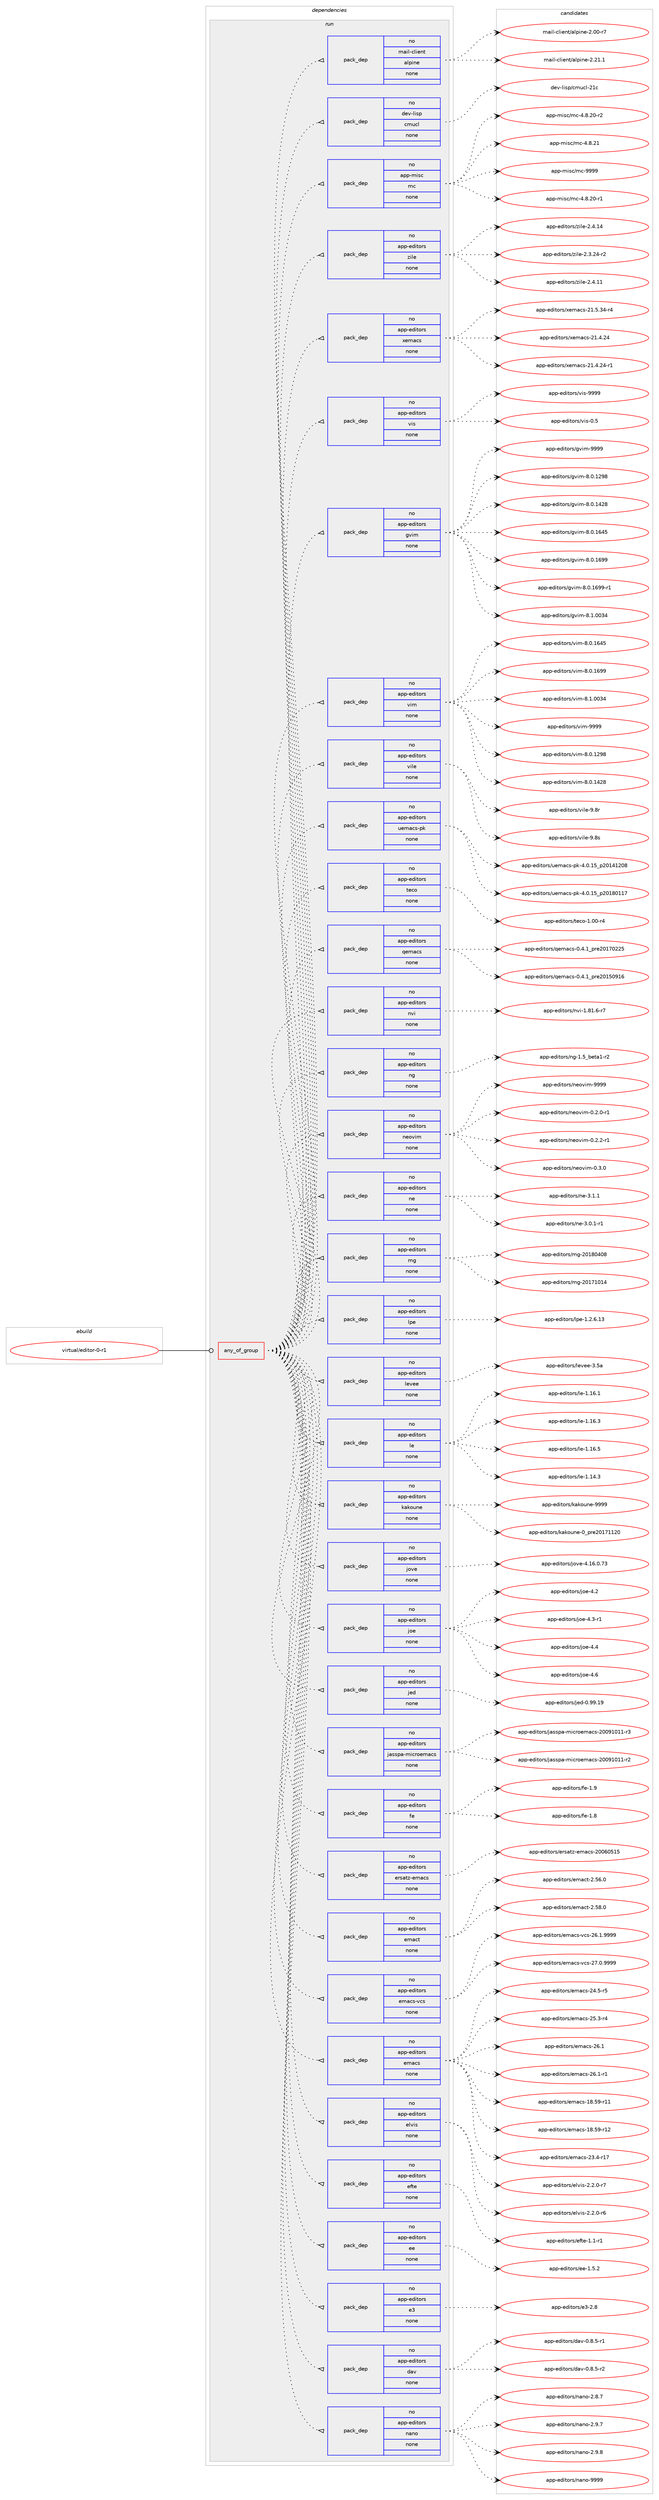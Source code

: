 digraph prolog {

# *************
# Graph options
# *************

newrank=true;
concentrate=true;
compound=true;
graph [rankdir=LR,fontname=Helvetica,fontsize=10,ranksep=1.5];#, ranksep=2.5, nodesep=0.2];
edge  [arrowhead=vee];
node  [fontname=Helvetica,fontsize=10];

# **********
# The ebuild
# **********

subgraph cluster_leftcol {
color=gray;
rank=same;
label=<<i>ebuild</i>>;
id [label="virtual/editor-0-r1", color=red, width=4, href="../virtual/editor-0-r1.svg"];
}

# ****************
# The dependencies
# ****************

subgraph cluster_midcol {
color=gray;
label=<<i>dependencies</i>>;
subgraph cluster_compile {
fillcolor="#eeeeee";
style=filled;
label=<<i>compile</i>>;
}
subgraph cluster_compileandrun {
fillcolor="#eeeeee";
style=filled;
label=<<i>compile and run</i>>;
}
subgraph cluster_run {
fillcolor="#eeeeee";
style=filled;
label=<<i>run</i>>;
subgraph any57 {
dependency4063 [label=<<TABLE BORDER="0" CELLBORDER="1" CELLSPACING="0" CELLPADDING="4"><TR><TD CELLPADDING="10">any_of_group</TD></TR></TABLE>>, shape=none, color=red];subgraph pack3283 {
dependency4064 [label=<<TABLE BORDER="0" CELLBORDER="1" CELLSPACING="0" CELLPADDING="4" WIDTH="220"><TR><TD ROWSPAN="6" CELLPADDING="30">pack_dep</TD></TR><TR><TD WIDTH="110">no</TD></TR><TR><TD>app-editors</TD></TR><TR><TD>nano</TD></TR><TR><TD>none</TD></TR><TR><TD></TD></TR></TABLE>>, shape=none, color=blue];
}
dependency4063:e -> dependency4064:w [weight=20,style="dotted",arrowhead="oinv"];
subgraph pack3284 {
dependency4065 [label=<<TABLE BORDER="0" CELLBORDER="1" CELLSPACING="0" CELLPADDING="4" WIDTH="220"><TR><TD ROWSPAN="6" CELLPADDING="30">pack_dep</TD></TR><TR><TD WIDTH="110">no</TD></TR><TR><TD>app-editors</TD></TR><TR><TD>dav</TD></TR><TR><TD>none</TD></TR><TR><TD></TD></TR></TABLE>>, shape=none, color=blue];
}
dependency4063:e -> dependency4065:w [weight=20,style="dotted",arrowhead="oinv"];
subgraph pack3285 {
dependency4066 [label=<<TABLE BORDER="0" CELLBORDER="1" CELLSPACING="0" CELLPADDING="4" WIDTH="220"><TR><TD ROWSPAN="6" CELLPADDING="30">pack_dep</TD></TR><TR><TD WIDTH="110">no</TD></TR><TR><TD>app-editors</TD></TR><TR><TD>e3</TD></TR><TR><TD>none</TD></TR><TR><TD></TD></TR></TABLE>>, shape=none, color=blue];
}
dependency4063:e -> dependency4066:w [weight=20,style="dotted",arrowhead="oinv"];
subgraph pack3286 {
dependency4067 [label=<<TABLE BORDER="0" CELLBORDER="1" CELLSPACING="0" CELLPADDING="4" WIDTH="220"><TR><TD ROWSPAN="6" CELLPADDING="30">pack_dep</TD></TR><TR><TD WIDTH="110">no</TD></TR><TR><TD>app-editors</TD></TR><TR><TD>ee</TD></TR><TR><TD>none</TD></TR><TR><TD></TD></TR></TABLE>>, shape=none, color=blue];
}
dependency4063:e -> dependency4067:w [weight=20,style="dotted",arrowhead="oinv"];
subgraph pack3287 {
dependency4068 [label=<<TABLE BORDER="0" CELLBORDER="1" CELLSPACING="0" CELLPADDING="4" WIDTH="220"><TR><TD ROWSPAN="6" CELLPADDING="30">pack_dep</TD></TR><TR><TD WIDTH="110">no</TD></TR><TR><TD>app-editors</TD></TR><TR><TD>efte</TD></TR><TR><TD>none</TD></TR><TR><TD></TD></TR></TABLE>>, shape=none, color=blue];
}
dependency4063:e -> dependency4068:w [weight=20,style="dotted",arrowhead="oinv"];
subgraph pack3288 {
dependency4069 [label=<<TABLE BORDER="0" CELLBORDER="1" CELLSPACING="0" CELLPADDING="4" WIDTH="220"><TR><TD ROWSPAN="6" CELLPADDING="30">pack_dep</TD></TR><TR><TD WIDTH="110">no</TD></TR><TR><TD>app-editors</TD></TR><TR><TD>elvis</TD></TR><TR><TD>none</TD></TR><TR><TD></TD></TR></TABLE>>, shape=none, color=blue];
}
dependency4063:e -> dependency4069:w [weight=20,style="dotted",arrowhead="oinv"];
subgraph pack3289 {
dependency4070 [label=<<TABLE BORDER="0" CELLBORDER="1" CELLSPACING="0" CELLPADDING="4" WIDTH="220"><TR><TD ROWSPAN="6" CELLPADDING="30">pack_dep</TD></TR><TR><TD WIDTH="110">no</TD></TR><TR><TD>app-editors</TD></TR><TR><TD>emacs</TD></TR><TR><TD>none</TD></TR><TR><TD></TD></TR></TABLE>>, shape=none, color=blue];
}
dependency4063:e -> dependency4070:w [weight=20,style="dotted",arrowhead="oinv"];
subgraph pack3290 {
dependency4071 [label=<<TABLE BORDER="0" CELLBORDER="1" CELLSPACING="0" CELLPADDING="4" WIDTH="220"><TR><TD ROWSPAN="6" CELLPADDING="30">pack_dep</TD></TR><TR><TD WIDTH="110">no</TD></TR><TR><TD>app-editors</TD></TR><TR><TD>emacs-vcs</TD></TR><TR><TD>none</TD></TR><TR><TD></TD></TR></TABLE>>, shape=none, color=blue];
}
dependency4063:e -> dependency4071:w [weight=20,style="dotted",arrowhead="oinv"];
subgraph pack3291 {
dependency4072 [label=<<TABLE BORDER="0" CELLBORDER="1" CELLSPACING="0" CELLPADDING="4" WIDTH="220"><TR><TD ROWSPAN="6" CELLPADDING="30">pack_dep</TD></TR><TR><TD WIDTH="110">no</TD></TR><TR><TD>app-editors</TD></TR><TR><TD>emact</TD></TR><TR><TD>none</TD></TR><TR><TD></TD></TR></TABLE>>, shape=none, color=blue];
}
dependency4063:e -> dependency4072:w [weight=20,style="dotted",arrowhead="oinv"];
subgraph pack3292 {
dependency4073 [label=<<TABLE BORDER="0" CELLBORDER="1" CELLSPACING="0" CELLPADDING="4" WIDTH="220"><TR><TD ROWSPAN="6" CELLPADDING="30">pack_dep</TD></TR><TR><TD WIDTH="110">no</TD></TR><TR><TD>app-editors</TD></TR><TR><TD>ersatz-emacs</TD></TR><TR><TD>none</TD></TR><TR><TD></TD></TR></TABLE>>, shape=none, color=blue];
}
dependency4063:e -> dependency4073:w [weight=20,style="dotted",arrowhead="oinv"];
subgraph pack3293 {
dependency4074 [label=<<TABLE BORDER="0" CELLBORDER="1" CELLSPACING="0" CELLPADDING="4" WIDTH="220"><TR><TD ROWSPAN="6" CELLPADDING="30">pack_dep</TD></TR><TR><TD WIDTH="110">no</TD></TR><TR><TD>app-editors</TD></TR><TR><TD>fe</TD></TR><TR><TD>none</TD></TR><TR><TD></TD></TR></TABLE>>, shape=none, color=blue];
}
dependency4063:e -> dependency4074:w [weight=20,style="dotted",arrowhead="oinv"];
subgraph pack3294 {
dependency4075 [label=<<TABLE BORDER="0" CELLBORDER="1" CELLSPACING="0" CELLPADDING="4" WIDTH="220"><TR><TD ROWSPAN="6" CELLPADDING="30">pack_dep</TD></TR><TR><TD WIDTH="110">no</TD></TR><TR><TD>app-editors</TD></TR><TR><TD>jasspa-microemacs</TD></TR><TR><TD>none</TD></TR><TR><TD></TD></TR></TABLE>>, shape=none, color=blue];
}
dependency4063:e -> dependency4075:w [weight=20,style="dotted",arrowhead="oinv"];
subgraph pack3295 {
dependency4076 [label=<<TABLE BORDER="0" CELLBORDER="1" CELLSPACING="0" CELLPADDING="4" WIDTH="220"><TR><TD ROWSPAN="6" CELLPADDING="30">pack_dep</TD></TR><TR><TD WIDTH="110">no</TD></TR><TR><TD>app-editors</TD></TR><TR><TD>jed</TD></TR><TR><TD>none</TD></TR><TR><TD></TD></TR></TABLE>>, shape=none, color=blue];
}
dependency4063:e -> dependency4076:w [weight=20,style="dotted",arrowhead="oinv"];
subgraph pack3296 {
dependency4077 [label=<<TABLE BORDER="0" CELLBORDER="1" CELLSPACING="0" CELLPADDING="4" WIDTH="220"><TR><TD ROWSPAN="6" CELLPADDING="30">pack_dep</TD></TR><TR><TD WIDTH="110">no</TD></TR><TR><TD>app-editors</TD></TR><TR><TD>joe</TD></TR><TR><TD>none</TD></TR><TR><TD></TD></TR></TABLE>>, shape=none, color=blue];
}
dependency4063:e -> dependency4077:w [weight=20,style="dotted",arrowhead="oinv"];
subgraph pack3297 {
dependency4078 [label=<<TABLE BORDER="0" CELLBORDER="1" CELLSPACING="0" CELLPADDING="4" WIDTH="220"><TR><TD ROWSPAN="6" CELLPADDING="30">pack_dep</TD></TR><TR><TD WIDTH="110">no</TD></TR><TR><TD>app-editors</TD></TR><TR><TD>jove</TD></TR><TR><TD>none</TD></TR><TR><TD></TD></TR></TABLE>>, shape=none, color=blue];
}
dependency4063:e -> dependency4078:w [weight=20,style="dotted",arrowhead="oinv"];
subgraph pack3298 {
dependency4079 [label=<<TABLE BORDER="0" CELLBORDER="1" CELLSPACING="0" CELLPADDING="4" WIDTH="220"><TR><TD ROWSPAN="6" CELLPADDING="30">pack_dep</TD></TR><TR><TD WIDTH="110">no</TD></TR><TR><TD>app-editors</TD></TR><TR><TD>kakoune</TD></TR><TR><TD>none</TD></TR><TR><TD></TD></TR></TABLE>>, shape=none, color=blue];
}
dependency4063:e -> dependency4079:w [weight=20,style="dotted",arrowhead="oinv"];
subgraph pack3299 {
dependency4080 [label=<<TABLE BORDER="0" CELLBORDER="1" CELLSPACING="0" CELLPADDING="4" WIDTH="220"><TR><TD ROWSPAN="6" CELLPADDING="30">pack_dep</TD></TR><TR><TD WIDTH="110">no</TD></TR><TR><TD>app-editors</TD></TR><TR><TD>le</TD></TR><TR><TD>none</TD></TR><TR><TD></TD></TR></TABLE>>, shape=none, color=blue];
}
dependency4063:e -> dependency4080:w [weight=20,style="dotted",arrowhead="oinv"];
subgraph pack3300 {
dependency4081 [label=<<TABLE BORDER="0" CELLBORDER="1" CELLSPACING="0" CELLPADDING="4" WIDTH="220"><TR><TD ROWSPAN="6" CELLPADDING="30">pack_dep</TD></TR><TR><TD WIDTH="110">no</TD></TR><TR><TD>app-editors</TD></TR><TR><TD>levee</TD></TR><TR><TD>none</TD></TR><TR><TD></TD></TR></TABLE>>, shape=none, color=blue];
}
dependency4063:e -> dependency4081:w [weight=20,style="dotted",arrowhead="oinv"];
subgraph pack3301 {
dependency4082 [label=<<TABLE BORDER="0" CELLBORDER="1" CELLSPACING="0" CELLPADDING="4" WIDTH="220"><TR><TD ROWSPAN="6" CELLPADDING="30">pack_dep</TD></TR><TR><TD WIDTH="110">no</TD></TR><TR><TD>app-editors</TD></TR><TR><TD>lpe</TD></TR><TR><TD>none</TD></TR><TR><TD></TD></TR></TABLE>>, shape=none, color=blue];
}
dependency4063:e -> dependency4082:w [weight=20,style="dotted",arrowhead="oinv"];
subgraph pack3302 {
dependency4083 [label=<<TABLE BORDER="0" CELLBORDER="1" CELLSPACING="0" CELLPADDING="4" WIDTH="220"><TR><TD ROWSPAN="6" CELLPADDING="30">pack_dep</TD></TR><TR><TD WIDTH="110">no</TD></TR><TR><TD>app-editors</TD></TR><TR><TD>mg</TD></TR><TR><TD>none</TD></TR><TR><TD></TD></TR></TABLE>>, shape=none, color=blue];
}
dependency4063:e -> dependency4083:w [weight=20,style="dotted",arrowhead="oinv"];
subgraph pack3303 {
dependency4084 [label=<<TABLE BORDER="0" CELLBORDER="1" CELLSPACING="0" CELLPADDING="4" WIDTH="220"><TR><TD ROWSPAN="6" CELLPADDING="30">pack_dep</TD></TR><TR><TD WIDTH="110">no</TD></TR><TR><TD>app-editors</TD></TR><TR><TD>ne</TD></TR><TR><TD>none</TD></TR><TR><TD></TD></TR></TABLE>>, shape=none, color=blue];
}
dependency4063:e -> dependency4084:w [weight=20,style="dotted",arrowhead="oinv"];
subgraph pack3304 {
dependency4085 [label=<<TABLE BORDER="0" CELLBORDER="1" CELLSPACING="0" CELLPADDING="4" WIDTH="220"><TR><TD ROWSPAN="6" CELLPADDING="30">pack_dep</TD></TR><TR><TD WIDTH="110">no</TD></TR><TR><TD>app-editors</TD></TR><TR><TD>neovim</TD></TR><TR><TD>none</TD></TR><TR><TD></TD></TR></TABLE>>, shape=none, color=blue];
}
dependency4063:e -> dependency4085:w [weight=20,style="dotted",arrowhead="oinv"];
subgraph pack3305 {
dependency4086 [label=<<TABLE BORDER="0" CELLBORDER="1" CELLSPACING="0" CELLPADDING="4" WIDTH="220"><TR><TD ROWSPAN="6" CELLPADDING="30">pack_dep</TD></TR><TR><TD WIDTH="110">no</TD></TR><TR><TD>app-editors</TD></TR><TR><TD>ng</TD></TR><TR><TD>none</TD></TR><TR><TD></TD></TR></TABLE>>, shape=none, color=blue];
}
dependency4063:e -> dependency4086:w [weight=20,style="dotted",arrowhead="oinv"];
subgraph pack3306 {
dependency4087 [label=<<TABLE BORDER="0" CELLBORDER="1" CELLSPACING="0" CELLPADDING="4" WIDTH="220"><TR><TD ROWSPAN="6" CELLPADDING="30">pack_dep</TD></TR><TR><TD WIDTH="110">no</TD></TR><TR><TD>app-editors</TD></TR><TR><TD>nvi</TD></TR><TR><TD>none</TD></TR><TR><TD></TD></TR></TABLE>>, shape=none, color=blue];
}
dependency4063:e -> dependency4087:w [weight=20,style="dotted",arrowhead="oinv"];
subgraph pack3307 {
dependency4088 [label=<<TABLE BORDER="0" CELLBORDER="1" CELLSPACING="0" CELLPADDING="4" WIDTH="220"><TR><TD ROWSPAN="6" CELLPADDING="30">pack_dep</TD></TR><TR><TD WIDTH="110">no</TD></TR><TR><TD>app-editors</TD></TR><TR><TD>qemacs</TD></TR><TR><TD>none</TD></TR><TR><TD></TD></TR></TABLE>>, shape=none, color=blue];
}
dependency4063:e -> dependency4088:w [weight=20,style="dotted",arrowhead="oinv"];
subgraph pack3308 {
dependency4089 [label=<<TABLE BORDER="0" CELLBORDER="1" CELLSPACING="0" CELLPADDING="4" WIDTH="220"><TR><TD ROWSPAN="6" CELLPADDING="30">pack_dep</TD></TR><TR><TD WIDTH="110">no</TD></TR><TR><TD>app-editors</TD></TR><TR><TD>teco</TD></TR><TR><TD>none</TD></TR><TR><TD></TD></TR></TABLE>>, shape=none, color=blue];
}
dependency4063:e -> dependency4089:w [weight=20,style="dotted",arrowhead="oinv"];
subgraph pack3309 {
dependency4090 [label=<<TABLE BORDER="0" CELLBORDER="1" CELLSPACING="0" CELLPADDING="4" WIDTH="220"><TR><TD ROWSPAN="6" CELLPADDING="30">pack_dep</TD></TR><TR><TD WIDTH="110">no</TD></TR><TR><TD>app-editors</TD></TR><TR><TD>uemacs-pk</TD></TR><TR><TD>none</TD></TR><TR><TD></TD></TR></TABLE>>, shape=none, color=blue];
}
dependency4063:e -> dependency4090:w [weight=20,style="dotted",arrowhead="oinv"];
subgraph pack3310 {
dependency4091 [label=<<TABLE BORDER="0" CELLBORDER="1" CELLSPACING="0" CELLPADDING="4" WIDTH="220"><TR><TD ROWSPAN="6" CELLPADDING="30">pack_dep</TD></TR><TR><TD WIDTH="110">no</TD></TR><TR><TD>app-editors</TD></TR><TR><TD>vile</TD></TR><TR><TD>none</TD></TR><TR><TD></TD></TR></TABLE>>, shape=none, color=blue];
}
dependency4063:e -> dependency4091:w [weight=20,style="dotted",arrowhead="oinv"];
subgraph pack3311 {
dependency4092 [label=<<TABLE BORDER="0" CELLBORDER="1" CELLSPACING="0" CELLPADDING="4" WIDTH="220"><TR><TD ROWSPAN="6" CELLPADDING="30">pack_dep</TD></TR><TR><TD WIDTH="110">no</TD></TR><TR><TD>app-editors</TD></TR><TR><TD>vim</TD></TR><TR><TD>none</TD></TR><TR><TD></TD></TR></TABLE>>, shape=none, color=blue];
}
dependency4063:e -> dependency4092:w [weight=20,style="dotted",arrowhead="oinv"];
subgraph pack3312 {
dependency4093 [label=<<TABLE BORDER="0" CELLBORDER="1" CELLSPACING="0" CELLPADDING="4" WIDTH="220"><TR><TD ROWSPAN="6" CELLPADDING="30">pack_dep</TD></TR><TR><TD WIDTH="110">no</TD></TR><TR><TD>app-editors</TD></TR><TR><TD>gvim</TD></TR><TR><TD>none</TD></TR><TR><TD></TD></TR></TABLE>>, shape=none, color=blue];
}
dependency4063:e -> dependency4093:w [weight=20,style="dotted",arrowhead="oinv"];
subgraph pack3313 {
dependency4094 [label=<<TABLE BORDER="0" CELLBORDER="1" CELLSPACING="0" CELLPADDING="4" WIDTH="220"><TR><TD ROWSPAN="6" CELLPADDING="30">pack_dep</TD></TR><TR><TD WIDTH="110">no</TD></TR><TR><TD>app-editors</TD></TR><TR><TD>vis</TD></TR><TR><TD>none</TD></TR><TR><TD></TD></TR></TABLE>>, shape=none, color=blue];
}
dependency4063:e -> dependency4094:w [weight=20,style="dotted",arrowhead="oinv"];
subgraph pack3314 {
dependency4095 [label=<<TABLE BORDER="0" CELLBORDER="1" CELLSPACING="0" CELLPADDING="4" WIDTH="220"><TR><TD ROWSPAN="6" CELLPADDING="30">pack_dep</TD></TR><TR><TD WIDTH="110">no</TD></TR><TR><TD>app-editors</TD></TR><TR><TD>xemacs</TD></TR><TR><TD>none</TD></TR><TR><TD></TD></TR></TABLE>>, shape=none, color=blue];
}
dependency4063:e -> dependency4095:w [weight=20,style="dotted",arrowhead="oinv"];
subgraph pack3315 {
dependency4096 [label=<<TABLE BORDER="0" CELLBORDER="1" CELLSPACING="0" CELLPADDING="4" WIDTH="220"><TR><TD ROWSPAN="6" CELLPADDING="30">pack_dep</TD></TR><TR><TD WIDTH="110">no</TD></TR><TR><TD>app-editors</TD></TR><TR><TD>zile</TD></TR><TR><TD>none</TD></TR><TR><TD></TD></TR></TABLE>>, shape=none, color=blue];
}
dependency4063:e -> dependency4096:w [weight=20,style="dotted",arrowhead="oinv"];
subgraph pack3316 {
dependency4097 [label=<<TABLE BORDER="0" CELLBORDER="1" CELLSPACING="0" CELLPADDING="4" WIDTH="220"><TR><TD ROWSPAN="6" CELLPADDING="30">pack_dep</TD></TR><TR><TD WIDTH="110">no</TD></TR><TR><TD>app-misc</TD></TR><TR><TD>mc</TD></TR><TR><TD>none</TD></TR><TR><TD></TD></TR></TABLE>>, shape=none, color=blue];
}
dependency4063:e -> dependency4097:w [weight=20,style="dotted",arrowhead="oinv"];
subgraph pack3317 {
dependency4098 [label=<<TABLE BORDER="0" CELLBORDER="1" CELLSPACING="0" CELLPADDING="4" WIDTH="220"><TR><TD ROWSPAN="6" CELLPADDING="30">pack_dep</TD></TR><TR><TD WIDTH="110">no</TD></TR><TR><TD>dev-lisp</TD></TR><TR><TD>cmucl</TD></TR><TR><TD>none</TD></TR><TR><TD></TD></TR></TABLE>>, shape=none, color=blue];
}
dependency4063:e -> dependency4098:w [weight=20,style="dotted",arrowhead="oinv"];
subgraph pack3318 {
dependency4099 [label=<<TABLE BORDER="0" CELLBORDER="1" CELLSPACING="0" CELLPADDING="4" WIDTH="220"><TR><TD ROWSPAN="6" CELLPADDING="30">pack_dep</TD></TR><TR><TD WIDTH="110">no</TD></TR><TR><TD>mail-client</TD></TR><TR><TD>alpine</TD></TR><TR><TD>none</TD></TR><TR><TD></TD></TR></TABLE>>, shape=none, color=blue];
}
dependency4063:e -> dependency4099:w [weight=20,style="dotted",arrowhead="oinv"];
}
id:e -> dependency4063:w [weight=20,style="solid",arrowhead="odot"];
}
}

# **************
# The candidates
# **************

subgraph cluster_choices {
rank=same;
color=gray;
label=<<i>candidates</i>>;

subgraph choice3283 {
color=black;
nodesep=1;
choice97112112451011001051161111141154711097110111455046564655 [label="app-editors/nano-2.8.7", color=red, width=4,href="../app-editors/nano-2.8.7.svg"];
choice97112112451011001051161111141154711097110111455046574655 [label="app-editors/nano-2.9.7", color=red, width=4,href="../app-editors/nano-2.9.7.svg"];
choice97112112451011001051161111141154711097110111455046574656 [label="app-editors/nano-2.9.8", color=red, width=4,href="../app-editors/nano-2.9.8.svg"];
choice971121124510110010511611111411547110971101114557575757 [label="app-editors/nano-9999", color=red, width=4,href="../app-editors/nano-9999.svg"];
dependency4064:e -> choice97112112451011001051161111141154711097110111455046564655:w [style=dotted,weight="100"];
dependency4064:e -> choice97112112451011001051161111141154711097110111455046574655:w [style=dotted,weight="100"];
dependency4064:e -> choice97112112451011001051161111141154711097110111455046574656:w [style=dotted,weight="100"];
dependency4064:e -> choice971121124510110010511611111411547110971101114557575757:w [style=dotted,weight="100"];
}
subgraph choice3284 {
color=black;
nodesep=1;
choice971121124510110010511611111411547100971184548465646534511449 [label="app-editors/dav-0.8.5-r1", color=red, width=4,href="../app-editors/dav-0.8.5-r1.svg"];
choice971121124510110010511611111411547100971184548465646534511450 [label="app-editors/dav-0.8.5-r2", color=red, width=4,href="../app-editors/dav-0.8.5-r2.svg"];
dependency4065:e -> choice971121124510110010511611111411547100971184548465646534511449:w [style=dotted,weight="100"];
dependency4065:e -> choice971121124510110010511611111411547100971184548465646534511450:w [style=dotted,weight="100"];
}
subgraph choice3285 {
color=black;
nodesep=1;
choice9711211245101100105116111114115471015145504656 [label="app-editors/e3-2.8", color=red, width=4,href="../app-editors/e3-2.8.svg"];
dependency4066:e -> choice9711211245101100105116111114115471015145504656:w [style=dotted,weight="100"];
}
subgraph choice3286 {
color=black;
nodesep=1;
choice971121124510110010511611111411547101101454946534650 [label="app-editors/ee-1.5.2", color=red, width=4,href="../app-editors/ee-1.5.2.svg"];
dependency4067:e -> choice971121124510110010511611111411547101101454946534650:w [style=dotted,weight="100"];
}
subgraph choice3287 {
color=black;
nodesep=1;
choice971121124510110010511611111411547101102116101454946494511449 [label="app-editors/efte-1.1-r1", color=red, width=4,href="../app-editors/efte-1.1-r1.svg"];
dependency4068:e -> choice971121124510110010511611111411547101102116101454946494511449:w [style=dotted,weight="100"];
}
subgraph choice3288 {
color=black;
nodesep=1;
choice9711211245101100105116111114115471011081181051154550465046484511454 [label="app-editors/elvis-2.2.0-r6", color=red, width=4,href="../app-editors/elvis-2.2.0-r6.svg"];
choice9711211245101100105116111114115471011081181051154550465046484511455 [label="app-editors/elvis-2.2.0-r7", color=red, width=4,href="../app-editors/elvis-2.2.0-r7.svg"];
dependency4069:e -> choice9711211245101100105116111114115471011081181051154550465046484511454:w [style=dotted,weight="100"];
dependency4069:e -> choice9711211245101100105116111114115471011081181051154550465046484511455:w [style=dotted,weight="100"];
}
subgraph choice3289 {
color=black;
nodesep=1;
choice9711211245101100105116111114115471011099799115454956465357451144949 [label="app-editors/emacs-18.59-r11", color=red, width=4,href="../app-editors/emacs-18.59-r11.svg"];
choice9711211245101100105116111114115471011099799115454956465357451144950 [label="app-editors/emacs-18.59-r12", color=red, width=4,href="../app-editors/emacs-18.59-r12.svg"];
choice97112112451011001051161111141154710110997991154550514652451144955 [label="app-editors/emacs-23.4-r17", color=red, width=4,href="../app-editors/emacs-23.4-r17.svg"];
choice971121124510110010511611111411547101109979911545505246534511453 [label="app-editors/emacs-24.5-r5", color=red, width=4,href="../app-editors/emacs-24.5-r5.svg"];
choice971121124510110010511611111411547101109979911545505346514511452 [label="app-editors/emacs-25.3-r4", color=red, width=4,href="../app-editors/emacs-25.3-r4.svg"];
choice97112112451011001051161111141154710110997991154550544649 [label="app-editors/emacs-26.1", color=red, width=4,href="../app-editors/emacs-26.1.svg"];
choice971121124510110010511611111411547101109979911545505446494511449 [label="app-editors/emacs-26.1-r1", color=red, width=4,href="../app-editors/emacs-26.1-r1.svg"];
dependency4070:e -> choice9711211245101100105116111114115471011099799115454956465357451144949:w [style=dotted,weight="100"];
dependency4070:e -> choice9711211245101100105116111114115471011099799115454956465357451144950:w [style=dotted,weight="100"];
dependency4070:e -> choice97112112451011001051161111141154710110997991154550514652451144955:w [style=dotted,weight="100"];
dependency4070:e -> choice971121124510110010511611111411547101109979911545505246534511453:w [style=dotted,weight="100"];
dependency4070:e -> choice971121124510110010511611111411547101109979911545505346514511452:w [style=dotted,weight="100"];
dependency4070:e -> choice97112112451011001051161111141154710110997991154550544649:w [style=dotted,weight="100"];
dependency4070:e -> choice971121124510110010511611111411547101109979911545505446494511449:w [style=dotted,weight="100"];
}
subgraph choice3290 {
color=black;
nodesep=1;
choice9711211245101100105116111114115471011099799115451189911545505446494657575757 [label="app-editors/emacs-vcs-26.1.9999", color=red, width=4,href="../app-editors/emacs-vcs-26.1.9999.svg"];
choice9711211245101100105116111114115471011099799115451189911545505546484657575757 [label="app-editors/emacs-vcs-27.0.9999", color=red, width=4,href="../app-editors/emacs-vcs-27.0.9999.svg"];
dependency4071:e -> choice9711211245101100105116111114115471011099799115451189911545505446494657575757:w [style=dotted,weight="100"];
dependency4071:e -> choice9711211245101100105116111114115471011099799115451189911545505546484657575757:w [style=dotted,weight="100"];
}
subgraph choice3291 {
color=black;
nodesep=1;
choice971121124510110010511611111411547101109979911645504653544648 [label="app-editors/emact-2.56.0", color=red, width=4,href="../app-editors/emact-2.56.0.svg"];
choice971121124510110010511611111411547101109979911645504653564648 [label="app-editors/emact-2.58.0", color=red, width=4,href="../app-editors/emact-2.58.0.svg"];
dependency4072:e -> choice971121124510110010511611111411547101109979911645504653544648:w [style=dotted,weight="100"];
dependency4072:e -> choice971121124510110010511611111411547101109979911645504653564648:w [style=dotted,weight="100"];
}
subgraph choice3292 {
color=black;
nodesep=1;
choice97112112451011001051161111141154710111411597116122451011099799115455048485448534953 [label="app-editors/ersatz-emacs-20060515", color=red, width=4,href="../app-editors/ersatz-emacs-20060515.svg"];
dependency4073:e -> choice97112112451011001051161111141154710111411597116122451011099799115455048485448534953:w [style=dotted,weight="100"];
}
subgraph choice3293 {
color=black;
nodesep=1;
choice97112112451011001051161111141154710210145494656 [label="app-editors/fe-1.8", color=red, width=4,href="../app-editors/fe-1.8.svg"];
choice97112112451011001051161111141154710210145494657 [label="app-editors/fe-1.9", color=red, width=4,href="../app-editors/fe-1.9.svg"];
dependency4074:e -> choice97112112451011001051161111141154710210145494656:w [style=dotted,weight="100"];
dependency4074:e -> choice97112112451011001051161111141154710210145494657:w [style=dotted,weight="100"];
}
subgraph choice3294 {
color=black;
nodesep=1;
choice9711211245101100105116111114115471069711511511297451091059911411110110997991154550484857494849494511450 [label="app-editors/jasspa-microemacs-20091011-r2", color=red, width=4,href="../app-editors/jasspa-microemacs-20091011-r2.svg"];
choice9711211245101100105116111114115471069711511511297451091059911411110110997991154550484857494849494511451 [label="app-editors/jasspa-microemacs-20091011-r3", color=red, width=4,href="../app-editors/jasspa-microemacs-20091011-r3.svg"];
dependency4075:e -> choice9711211245101100105116111114115471069711511511297451091059911411110110997991154550484857494849494511450:w [style=dotted,weight="100"];
dependency4075:e -> choice9711211245101100105116111114115471069711511511297451091059911411110110997991154550484857494849494511451:w [style=dotted,weight="100"];
}
subgraph choice3295 {
color=black;
nodesep=1;
choice9711211245101100105116111114115471061011004548465757464957 [label="app-editors/jed-0.99.19", color=red, width=4,href="../app-editors/jed-0.99.19.svg"];
dependency4076:e -> choice9711211245101100105116111114115471061011004548465757464957:w [style=dotted,weight="100"];
}
subgraph choice3296 {
color=black;
nodesep=1;
choice97112112451011001051161111141154710611110145524650 [label="app-editors/joe-4.2", color=red, width=4,href="../app-editors/joe-4.2.svg"];
choice971121124510110010511611111411547106111101455246514511449 [label="app-editors/joe-4.3-r1", color=red, width=4,href="../app-editors/joe-4.3-r1.svg"];
choice97112112451011001051161111141154710611110145524652 [label="app-editors/joe-4.4", color=red, width=4,href="../app-editors/joe-4.4.svg"];
choice97112112451011001051161111141154710611110145524654 [label="app-editors/joe-4.6", color=red, width=4,href="../app-editors/joe-4.6.svg"];
dependency4077:e -> choice97112112451011001051161111141154710611110145524650:w [style=dotted,weight="100"];
dependency4077:e -> choice971121124510110010511611111411547106111101455246514511449:w [style=dotted,weight="100"];
dependency4077:e -> choice97112112451011001051161111141154710611110145524652:w [style=dotted,weight="100"];
dependency4077:e -> choice97112112451011001051161111141154710611110145524654:w [style=dotted,weight="100"];
}
subgraph choice3297 {
color=black;
nodesep=1;
choice97112112451011001051161111141154710611111810145524649544648465551 [label="app-editors/jove-4.16.0.73", color=red, width=4,href="../app-editors/jove-4.16.0.73.svg"];
dependency4078:e -> choice97112112451011001051161111141154710611111810145524649544648465551:w [style=dotted,weight="100"];
}
subgraph choice3298 {
color=black;
nodesep=1;
choice971121124510110010511611111411547107971071111171101014548951121141015048495549495048 [label="app-editors/kakoune-0_pre20171120", color=red, width=4,href="../app-editors/kakoune-0_pre20171120.svg"];
choice971121124510110010511611111411547107971071111171101014557575757 [label="app-editors/kakoune-9999", color=red, width=4,href="../app-editors/kakoune-9999.svg"];
dependency4079:e -> choice971121124510110010511611111411547107971071111171101014548951121141015048495549495048:w [style=dotted,weight="100"];
dependency4079:e -> choice971121124510110010511611111411547107971071111171101014557575757:w [style=dotted,weight="100"];
}
subgraph choice3299 {
color=black;
nodesep=1;
choice97112112451011001051161111141154710810145494649524651 [label="app-editors/le-1.14.3", color=red, width=4,href="../app-editors/le-1.14.3.svg"];
choice97112112451011001051161111141154710810145494649544649 [label="app-editors/le-1.16.1", color=red, width=4,href="../app-editors/le-1.16.1.svg"];
choice97112112451011001051161111141154710810145494649544651 [label="app-editors/le-1.16.3", color=red, width=4,href="../app-editors/le-1.16.3.svg"];
choice97112112451011001051161111141154710810145494649544653 [label="app-editors/le-1.16.5", color=red, width=4,href="../app-editors/le-1.16.5.svg"];
dependency4080:e -> choice97112112451011001051161111141154710810145494649524651:w [style=dotted,weight="100"];
dependency4080:e -> choice97112112451011001051161111141154710810145494649544649:w [style=dotted,weight="100"];
dependency4080:e -> choice97112112451011001051161111141154710810145494649544651:w [style=dotted,weight="100"];
dependency4080:e -> choice97112112451011001051161111141154710810145494649544653:w [style=dotted,weight="100"];
}
subgraph choice3300 {
color=black;
nodesep=1;
choice9711211245101100105116111114115471081011181011014551465397 [label="app-editors/levee-3.5a", color=red, width=4,href="../app-editors/levee-3.5a.svg"];
dependency4081:e -> choice9711211245101100105116111114115471081011181011014551465397:w [style=dotted,weight="100"];
}
subgraph choice3301 {
color=black;
nodesep=1;
choice971121124510110010511611111411547108112101454946504654464951 [label="app-editors/lpe-1.2.6.13", color=red, width=4,href="../app-editors/lpe-1.2.6.13.svg"];
dependency4082:e -> choice971121124510110010511611111411547108112101454946504654464951:w [style=dotted,weight="100"];
}
subgraph choice3302 {
color=black;
nodesep=1;
choice971121124510110010511611111411547109103455048495549484952 [label="app-editors/mg-20171014", color=red, width=4,href="../app-editors/mg-20171014.svg"];
choice971121124510110010511611111411547109103455048495648524856 [label="app-editors/mg-20180408", color=red, width=4,href="../app-editors/mg-20180408.svg"];
dependency4083:e -> choice971121124510110010511611111411547109103455048495549484952:w [style=dotted,weight="100"];
dependency4083:e -> choice971121124510110010511611111411547109103455048495648524856:w [style=dotted,weight="100"];
}
subgraph choice3303 {
color=black;
nodesep=1;
choice9711211245101100105116111114115471101014551464846494511449 [label="app-editors/ne-3.0.1-r1", color=red, width=4,href="../app-editors/ne-3.0.1-r1.svg"];
choice971121124510110010511611111411547110101455146494649 [label="app-editors/ne-3.1.1", color=red, width=4,href="../app-editors/ne-3.1.1.svg"];
dependency4084:e -> choice9711211245101100105116111114115471101014551464846494511449:w [style=dotted,weight="100"];
dependency4084:e -> choice971121124510110010511611111411547110101455146494649:w [style=dotted,weight="100"];
}
subgraph choice3304 {
color=black;
nodesep=1;
choice9711211245101100105116111114115471101011111181051094548465046484511449 [label="app-editors/neovim-0.2.0-r1", color=red, width=4,href="../app-editors/neovim-0.2.0-r1.svg"];
choice9711211245101100105116111114115471101011111181051094548465046504511449 [label="app-editors/neovim-0.2.2-r1", color=red, width=4,href="../app-editors/neovim-0.2.2-r1.svg"];
choice971121124510110010511611111411547110101111118105109454846514648 [label="app-editors/neovim-0.3.0", color=red, width=4,href="../app-editors/neovim-0.3.0.svg"];
choice9711211245101100105116111114115471101011111181051094557575757 [label="app-editors/neovim-9999", color=red, width=4,href="../app-editors/neovim-9999.svg"];
dependency4085:e -> choice9711211245101100105116111114115471101011111181051094548465046484511449:w [style=dotted,weight="100"];
dependency4085:e -> choice9711211245101100105116111114115471101011111181051094548465046504511449:w [style=dotted,weight="100"];
dependency4085:e -> choice971121124510110010511611111411547110101111118105109454846514648:w [style=dotted,weight="100"];
dependency4085:e -> choice9711211245101100105116111114115471101011111181051094557575757:w [style=dotted,weight="100"];
}
subgraph choice3305 {
color=black;
nodesep=1;
choice97112112451011001051161111141154711010345494653959810111697494511450 [label="app-editors/ng-1.5_beta1-r2", color=red, width=4,href="../app-editors/ng-1.5_beta1-r2.svg"];
dependency4086:e -> choice97112112451011001051161111141154711010345494653959810111697494511450:w [style=dotted,weight="100"];
}
subgraph choice3306 {
color=black;
nodesep=1;
choice971121124510110010511611111411547110118105454946564946544511455 [label="app-editors/nvi-1.81.6-r7", color=red, width=4,href="../app-editors/nvi-1.81.6-r7.svg"];
dependency4087:e -> choice971121124510110010511611111411547110118105454946564946544511455:w [style=dotted,weight="100"];
}
subgraph choice3307 {
color=black;
nodesep=1;
choice9711211245101100105116111114115471131011099799115454846524649951121141015048495348574954 [label="app-editors/qemacs-0.4.1_pre20150916", color=red, width=4,href="../app-editors/qemacs-0.4.1_pre20150916.svg"];
choice9711211245101100105116111114115471131011099799115454846524649951121141015048495548505053 [label="app-editors/qemacs-0.4.1_pre20170225", color=red, width=4,href="../app-editors/qemacs-0.4.1_pre20170225.svg"];
dependency4088:e -> choice9711211245101100105116111114115471131011099799115454846524649951121141015048495348574954:w [style=dotted,weight="100"];
dependency4088:e -> choice9711211245101100105116111114115471131011099799115454846524649951121141015048495548505053:w [style=dotted,weight="100"];
}
subgraph choice3308 {
color=black;
nodesep=1;
choice9711211245101100105116111114115471161019911145494648484511452 [label="app-editors/teco-1.00-r4", color=red, width=4,href="../app-editors/teco-1.00-r4.svg"];
dependency4089:e -> choice9711211245101100105116111114115471161019911145494648484511452:w [style=dotted,weight="100"];
}
subgraph choice3309 {
color=black;
nodesep=1;
choice97112112451011001051161111141154711710110997991154511210745524648464953951125048495249504856 [label="app-editors/uemacs-pk-4.0.15_p20141208", color=red, width=4,href="../app-editors/uemacs-pk-4.0.15_p20141208.svg"];
choice97112112451011001051161111141154711710110997991154511210745524648464953951125048495648494955 [label="app-editors/uemacs-pk-4.0.15_p20180117", color=red, width=4,href="../app-editors/uemacs-pk-4.0.15_p20180117.svg"];
dependency4090:e -> choice97112112451011001051161111141154711710110997991154511210745524648464953951125048495249504856:w [style=dotted,weight="100"];
dependency4090:e -> choice97112112451011001051161111141154711710110997991154511210745524648464953951125048495648494955:w [style=dotted,weight="100"];
}
subgraph choice3310 {
color=black;
nodesep=1;
choice97112112451011001051161111141154711810510810145574656114 [label="app-editors/vile-9.8r", color=red, width=4,href="../app-editors/vile-9.8r.svg"];
choice97112112451011001051161111141154711810510810145574656115 [label="app-editors/vile-9.8s", color=red, width=4,href="../app-editors/vile-9.8s.svg"];
dependency4091:e -> choice97112112451011001051161111141154711810510810145574656114:w [style=dotted,weight="100"];
dependency4091:e -> choice97112112451011001051161111141154711810510810145574656115:w [style=dotted,weight="100"];
}
subgraph choice3311 {
color=black;
nodesep=1;
choice971121124510110010511611111411547118105109455646484649505756 [label="app-editors/vim-8.0.1298", color=red, width=4,href="../app-editors/vim-8.0.1298.svg"];
choice971121124510110010511611111411547118105109455646484649525056 [label="app-editors/vim-8.0.1428", color=red, width=4,href="../app-editors/vim-8.0.1428.svg"];
choice971121124510110010511611111411547118105109455646484649545253 [label="app-editors/vim-8.0.1645", color=red, width=4,href="../app-editors/vim-8.0.1645.svg"];
choice971121124510110010511611111411547118105109455646484649545757 [label="app-editors/vim-8.0.1699", color=red, width=4,href="../app-editors/vim-8.0.1699.svg"];
choice971121124510110010511611111411547118105109455646494648485152 [label="app-editors/vim-8.1.0034", color=red, width=4,href="../app-editors/vim-8.1.0034.svg"];
choice9711211245101100105116111114115471181051094557575757 [label="app-editors/vim-9999", color=red, width=4,href="../app-editors/vim-9999.svg"];
dependency4092:e -> choice971121124510110010511611111411547118105109455646484649505756:w [style=dotted,weight="100"];
dependency4092:e -> choice971121124510110010511611111411547118105109455646484649525056:w [style=dotted,weight="100"];
dependency4092:e -> choice971121124510110010511611111411547118105109455646484649545253:w [style=dotted,weight="100"];
dependency4092:e -> choice971121124510110010511611111411547118105109455646484649545757:w [style=dotted,weight="100"];
dependency4092:e -> choice971121124510110010511611111411547118105109455646494648485152:w [style=dotted,weight="100"];
dependency4092:e -> choice9711211245101100105116111114115471181051094557575757:w [style=dotted,weight="100"];
}
subgraph choice3312 {
color=black;
nodesep=1;
choice971121124510110010511611111411547103118105109455646484649505756 [label="app-editors/gvim-8.0.1298", color=red, width=4,href="../app-editors/gvim-8.0.1298.svg"];
choice971121124510110010511611111411547103118105109455646484649525056 [label="app-editors/gvim-8.0.1428", color=red, width=4,href="../app-editors/gvim-8.0.1428.svg"];
choice971121124510110010511611111411547103118105109455646484649545253 [label="app-editors/gvim-8.0.1645", color=red, width=4,href="../app-editors/gvim-8.0.1645.svg"];
choice971121124510110010511611111411547103118105109455646484649545757 [label="app-editors/gvim-8.0.1699", color=red, width=4,href="../app-editors/gvim-8.0.1699.svg"];
choice9711211245101100105116111114115471031181051094556464846495457574511449 [label="app-editors/gvim-8.0.1699-r1", color=red, width=4,href="../app-editors/gvim-8.0.1699-r1.svg"];
choice971121124510110010511611111411547103118105109455646494648485152 [label="app-editors/gvim-8.1.0034", color=red, width=4,href="../app-editors/gvim-8.1.0034.svg"];
choice9711211245101100105116111114115471031181051094557575757 [label="app-editors/gvim-9999", color=red, width=4,href="../app-editors/gvim-9999.svg"];
dependency4093:e -> choice971121124510110010511611111411547103118105109455646484649505756:w [style=dotted,weight="100"];
dependency4093:e -> choice971121124510110010511611111411547103118105109455646484649525056:w [style=dotted,weight="100"];
dependency4093:e -> choice971121124510110010511611111411547103118105109455646484649545253:w [style=dotted,weight="100"];
dependency4093:e -> choice971121124510110010511611111411547103118105109455646484649545757:w [style=dotted,weight="100"];
dependency4093:e -> choice9711211245101100105116111114115471031181051094556464846495457574511449:w [style=dotted,weight="100"];
dependency4093:e -> choice971121124510110010511611111411547103118105109455646494648485152:w [style=dotted,weight="100"];
dependency4093:e -> choice9711211245101100105116111114115471031181051094557575757:w [style=dotted,weight="100"];
}
subgraph choice3313 {
color=black;
nodesep=1;
choice97112112451011001051161111141154711810511545484653 [label="app-editors/vis-0.5", color=red, width=4,href="../app-editors/vis-0.5.svg"];
choice9711211245101100105116111114115471181051154557575757 [label="app-editors/vis-9999", color=red, width=4,href="../app-editors/vis-9999.svg"];
dependency4094:e -> choice97112112451011001051161111141154711810511545484653:w [style=dotted,weight="100"];
dependency4094:e -> choice9711211245101100105116111114115471181051154557575757:w [style=dotted,weight="100"];
}
subgraph choice3314 {
color=black;
nodesep=1;
choice97112112451011001051161111141154712010110997991154550494652465052 [label="app-editors/xemacs-21.4.24", color=red, width=4,href="../app-editors/xemacs-21.4.24.svg"];
choice971121124510110010511611111411547120101109979911545504946524650524511449 [label="app-editors/xemacs-21.4.24-r1", color=red, width=4,href="../app-editors/xemacs-21.4.24-r1.svg"];
choice971121124510110010511611111411547120101109979911545504946534651524511452 [label="app-editors/xemacs-21.5.34-r4", color=red, width=4,href="../app-editors/xemacs-21.5.34-r4.svg"];
dependency4095:e -> choice97112112451011001051161111141154712010110997991154550494652465052:w [style=dotted,weight="100"];
dependency4095:e -> choice971121124510110010511611111411547120101109979911545504946524650524511449:w [style=dotted,weight="100"];
dependency4095:e -> choice971121124510110010511611111411547120101109979911545504946534651524511452:w [style=dotted,weight="100"];
}
subgraph choice3315 {
color=black;
nodesep=1;
choice971121124510110010511611111411547122105108101455046514650524511450 [label="app-editors/zile-2.3.24-r2", color=red, width=4,href="../app-editors/zile-2.3.24-r2.svg"];
choice97112112451011001051161111141154712210510810145504652464949 [label="app-editors/zile-2.4.11", color=red, width=4,href="../app-editors/zile-2.4.11.svg"];
choice97112112451011001051161111141154712210510810145504652464952 [label="app-editors/zile-2.4.14", color=red, width=4,href="../app-editors/zile-2.4.14.svg"];
dependency4096:e -> choice971121124510110010511611111411547122105108101455046514650524511450:w [style=dotted,weight="100"];
dependency4096:e -> choice97112112451011001051161111141154712210510810145504652464949:w [style=dotted,weight="100"];
dependency4096:e -> choice97112112451011001051161111141154712210510810145504652464952:w [style=dotted,weight="100"];
}
subgraph choice3316 {
color=black;
nodesep=1;
choice9711211245109105115994710999455246564650484511449 [label="app-misc/mc-4.8.20-r1", color=red, width=4,href="../app-misc/mc-4.8.20-r1.svg"];
choice9711211245109105115994710999455246564650484511450 [label="app-misc/mc-4.8.20-r2", color=red, width=4,href="../app-misc/mc-4.8.20-r2.svg"];
choice971121124510910511599471099945524656465049 [label="app-misc/mc-4.8.21", color=red, width=4,href="../app-misc/mc-4.8.21.svg"];
choice97112112451091051159947109994557575757 [label="app-misc/mc-9999", color=red, width=4,href="../app-misc/mc-9999.svg"];
dependency4097:e -> choice9711211245109105115994710999455246564650484511449:w [style=dotted,weight="100"];
dependency4097:e -> choice9711211245109105115994710999455246564650484511450:w [style=dotted,weight="100"];
dependency4097:e -> choice971121124510910511599471099945524656465049:w [style=dotted,weight="100"];
dependency4097:e -> choice97112112451091051159947109994557575757:w [style=dotted,weight="100"];
}
subgraph choice3317 {
color=black;
nodesep=1;
choice1001011184510810511511247991091179910845504999 [label="dev-lisp/cmucl-21c", color=red, width=4,href="../dev-lisp/cmucl-21c.svg"];
dependency4098:e -> choice1001011184510810511511247991091179910845504999:w [style=dotted,weight="100"];
}
subgraph choice3318 {
color=black;
nodesep=1;
choice109971051084599108105101110116479710811210511010145504648484511455 [label="mail-client/alpine-2.00-r7", color=red, width=4,href="../mail-client/alpine-2.00-r7.svg"];
choice109971051084599108105101110116479710811210511010145504650494649 [label="mail-client/alpine-2.21.1", color=red, width=4,href="../mail-client/alpine-2.21.1.svg"];
dependency4099:e -> choice109971051084599108105101110116479710811210511010145504648484511455:w [style=dotted,weight="100"];
dependency4099:e -> choice109971051084599108105101110116479710811210511010145504650494649:w [style=dotted,weight="100"];
}
}

}
